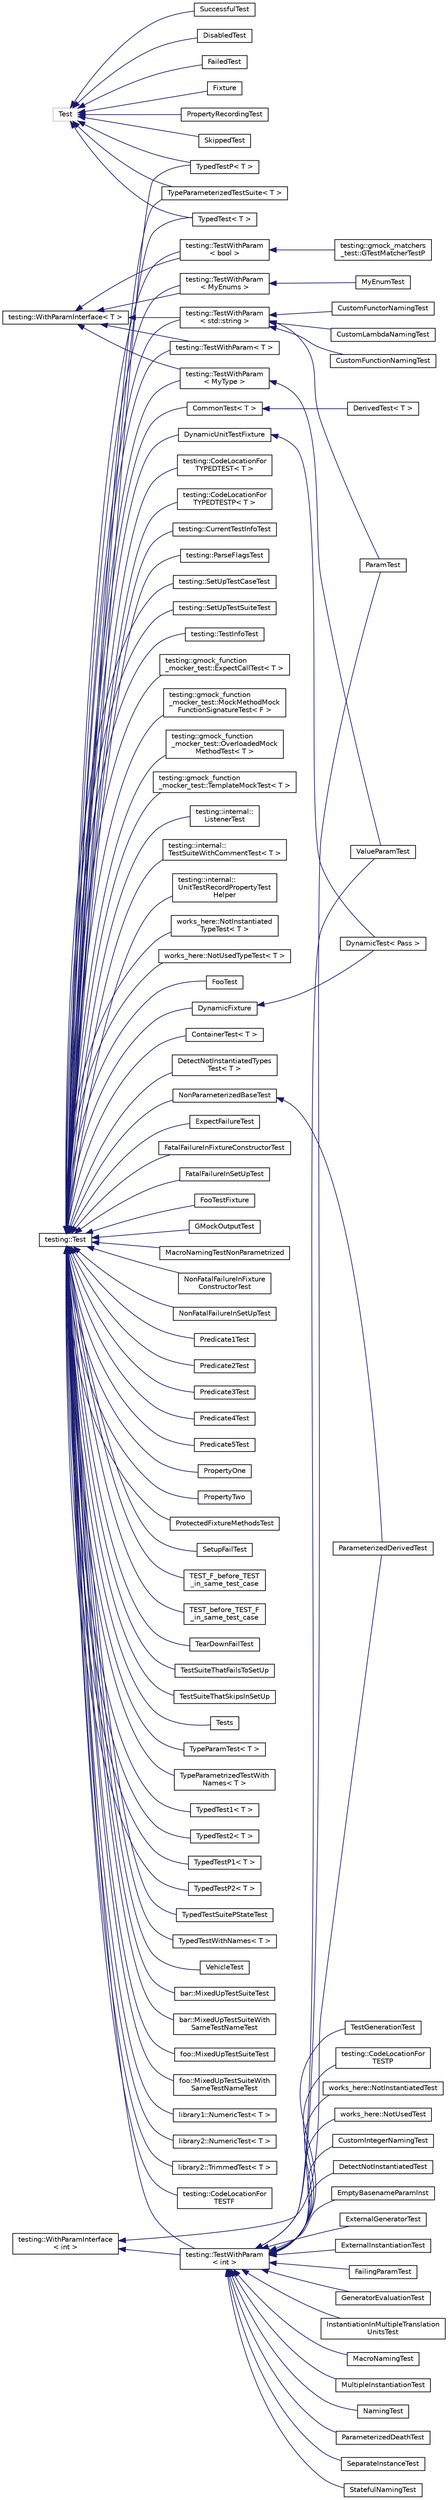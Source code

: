 digraph "Graphical Class Hierarchy"
{
 // LATEX_PDF_SIZE
  edge [fontname="Helvetica",fontsize="10",labelfontname="Helvetica",labelfontsize="10"];
  node [fontname="Helvetica",fontsize="10",shape=record];
  rankdir="LR";
  Node742 [label="Test",height=0.2,width=0.4,color="grey75", fillcolor="white", style="filled",tooltip=" "];
  Node742 -> Node0 [dir="back",color="midnightblue",fontsize="10",style="solid",fontname="Helvetica"];
  Node0 [label="TypedTest\< T \>",height=0.2,width=0.4,color="black", fillcolor="white", style="filled",URL="$classTypedTest.html",tooltip=" "];
  Node742 -> Node744 [dir="back",color="midnightblue",fontsize="10",style="solid",fontname="Helvetica"];
  Node744 [label="TypedTestP\< T \>",height=0.2,width=0.4,color="black", fillcolor="white", style="filled",URL="$classTypedTestP.html",tooltip=" "];
  Node742 -> Node745 [dir="back",color="midnightblue",fontsize="10",style="solid",fontname="Helvetica"];
  Node745 [label="DisabledTest",height=0.2,width=0.4,color="black", fillcolor="white", style="filled",URL="$classDisabledTest.html",tooltip=" "];
  Node742 -> Node746 [dir="back",color="midnightblue",fontsize="10",style="solid",fontname="Helvetica"];
  Node746 [label="FailedTest",height=0.2,width=0.4,color="black", fillcolor="white", style="filled",URL="$classFailedTest.html",tooltip=" "];
  Node742 -> Node747 [dir="back",color="midnightblue",fontsize="10",style="solid",fontname="Helvetica"];
  Node747 [label="Fixture",height=0.2,width=0.4,color="black", fillcolor="white", style="filled",URL="$classFixture.html",tooltip=" "];
  Node742 -> Node748 [dir="back",color="midnightblue",fontsize="10",style="solid",fontname="Helvetica"];
  Node748 [label="PropertyRecordingTest",height=0.2,width=0.4,color="black", fillcolor="white", style="filled",URL="$classPropertyRecordingTest.html",tooltip=" "];
  Node742 -> Node749 [dir="back",color="midnightblue",fontsize="10",style="solid",fontname="Helvetica"];
  Node749 [label="SkippedTest",height=0.2,width=0.4,color="black", fillcolor="white", style="filled",URL="$classSkippedTest.html",tooltip=" "];
  Node742 -> Node750 [dir="back",color="midnightblue",fontsize="10",style="solid",fontname="Helvetica"];
  Node750 [label="SuccessfulTest",height=0.2,width=0.4,color="black", fillcolor="white", style="filled",URL="$classSuccessfulTest.html",tooltip=" "];
  Node742 -> Node751 [dir="back",color="midnightblue",fontsize="10",style="solid",fontname="Helvetica"];
  Node751 [label="TypeParameterizedTestSuite\< T \>",height=0.2,width=0.4,color="black", fillcolor="white", style="filled",URL="$classTypeParameterizedTestSuite.html",tooltip=" "];
  Node753 [label="testing::Test",height=0.2,width=0.4,color="black", fillcolor="white", style="filled",URL="$classtesting_1_1Test.html",tooltip=" "];
  Node753 -> Node754 [dir="back",color="midnightblue",fontsize="10",style="solid",fontname="Helvetica"];
  Node754 [label="testing::TestWithParam\l\< std::string \>",height=0.2,width=0.4,color="black", fillcolor="white", style="filled",URL="$classtesting_1_1TestWithParam.html",tooltip=" "];
  Node754 -> Node755 [dir="back",color="midnightblue",fontsize="10",style="solid",fontname="Helvetica"];
  Node755 [label="CustomFunctionNamingTest",height=0.2,width=0.4,color="black", fillcolor="white", style="filled",URL="$classCustomFunctionNamingTest.html",tooltip=" "];
  Node754 -> Node756 [dir="back",color="midnightblue",fontsize="10",style="solid",fontname="Helvetica"];
  Node756 [label="CustomFunctorNamingTest",height=0.2,width=0.4,color="black", fillcolor="white", style="filled",URL="$classCustomFunctorNamingTest.html",tooltip=" "];
  Node754 -> Node757 [dir="back",color="midnightblue",fontsize="10",style="solid",fontname="Helvetica"];
  Node757 [label="CustomLambdaNamingTest",height=0.2,width=0.4,color="black", fillcolor="white", style="filled",URL="$classCustomLambdaNamingTest.html",tooltip=" "];
  Node754 -> Node758 [dir="back",color="midnightblue",fontsize="10",style="solid",fontname="Helvetica"];
  Node758 [label="ParamTest",height=0.2,width=0.4,color="black", fillcolor="white", style="filled",URL="$classParamTest.html",tooltip=" "];
  Node753 -> Node759 [dir="back",color="midnightblue",fontsize="10",style="solid",fontname="Helvetica"];
  Node759 [label="testing::TestWithParam\l\< int \>",height=0.2,width=0.4,color="black", fillcolor="white", style="filled",URL="$classtesting_1_1TestWithParam.html",tooltip=" "];
  Node759 -> Node758 [dir="back",color="midnightblue",fontsize="10",style="solid",fontname="Helvetica"];
  Node759 -> Node760 [dir="back",color="midnightblue",fontsize="10",style="solid",fontname="Helvetica"];
  Node760 [label="CustomIntegerNamingTest",height=0.2,width=0.4,color="black", fillcolor="white", style="filled",URL="$classCustomIntegerNamingTest.html",tooltip=" "];
  Node759 -> Node761 [dir="back",color="midnightblue",fontsize="10",style="solid",fontname="Helvetica"];
  Node761 [label="DetectNotInstantiatedTest",height=0.2,width=0.4,color="black", fillcolor="white", style="filled",URL="$classDetectNotInstantiatedTest.html",tooltip=" "];
  Node759 -> Node762 [dir="back",color="midnightblue",fontsize="10",style="solid",fontname="Helvetica"];
  Node762 [label="EmptyBasenameParamInst",height=0.2,width=0.4,color="black", fillcolor="white", style="filled",URL="$classEmptyBasenameParamInst.html",tooltip=" "];
  Node759 -> Node763 [dir="back",color="midnightblue",fontsize="10",style="solid",fontname="Helvetica"];
  Node763 [label="ExternalGeneratorTest",height=0.2,width=0.4,color="black", fillcolor="white", style="filled",URL="$classExternalGeneratorTest.html",tooltip=" "];
  Node759 -> Node764 [dir="back",color="midnightblue",fontsize="10",style="solid",fontname="Helvetica"];
  Node764 [label="ExternalInstantiationTest",height=0.2,width=0.4,color="black", fillcolor="white", style="filled",URL="$classExternalInstantiationTest.html",tooltip=" "];
  Node759 -> Node765 [dir="back",color="midnightblue",fontsize="10",style="solid",fontname="Helvetica"];
  Node765 [label="FailingParamTest",height=0.2,width=0.4,color="black", fillcolor="white", style="filled",URL="$classFailingParamTest.html",tooltip=" "];
  Node759 -> Node766 [dir="back",color="midnightblue",fontsize="10",style="solid",fontname="Helvetica"];
  Node766 [label="GeneratorEvaluationTest",height=0.2,width=0.4,color="black", fillcolor="white", style="filled",URL="$classGeneratorEvaluationTest.html",tooltip=" "];
  Node759 -> Node767 [dir="back",color="midnightblue",fontsize="10",style="solid",fontname="Helvetica"];
  Node767 [label="InstantiationInMultipleTranslation\lUnitsTest",height=0.2,width=0.4,color="black", fillcolor="white", style="filled",URL="$classInstantiationInMultipleTranslationUnitsTest.html",tooltip=" "];
  Node759 -> Node768 [dir="back",color="midnightblue",fontsize="10",style="solid",fontname="Helvetica"];
  Node768 [label="MacroNamingTest",height=0.2,width=0.4,color="black", fillcolor="white", style="filled",URL="$classMacroNamingTest.html",tooltip=" "];
  Node759 -> Node769 [dir="back",color="midnightblue",fontsize="10",style="solid",fontname="Helvetica"];
  Node769 [label="MultipleInstantiationTest",height=0.2,width=0.4,color="black", fillcolor="white", style="filled",URL="$classMultipleInstantiationTest.html",tooltip=" "];
  Node759 -> Node770 [dir="back",color="midnightblue",fontsize="10",style="solid",fontname="Helvetica"];
  Node770 [label="NamingTest",height=0.2,width=0.4,color="black", fillcolor="white", style="filled",URL="$classNamingTest.html",tooltip=" "];
  Node759 -> Node771 [dir="back",color="midnightblue",fontsize="10",style="solid",fontname="Helvetica"];
  Node771 [label="ParameterizedDeathTest",height=0.2,width=0.4,color="black", fillcolor="white", style="filled",URL="$classParameterizedDeathTest.html",tooltip=" "];
  Node759 -> Node772 [dir="back",color="midnightblue",fontsize="10",style="solid",fontname="Helvetica"];
  Node772 [label="SeparateInstanceTest",height=0.2,width=0.4,color="black", fillcolor="white", style="filled",URL="$classSeparateInstanceTest.html",tooltip=" "];
  Node759 -> Node773 [dir="back",color="midnightblue",fontsize="10",style="solid",fontname="Helvetica"];
  Node773 [label="StatefulNamingTest",height=0.2,width=0.4,color="black", fillcolor="white", style="filled",URL="$classStatefulNamingTest.html",tooltip=" "];
  Node759 -> Node774 [dir="back",color="midnightblue",fontsize="10",style="solid",fontname="Helvetica"];
  Node774 [label="TestGenerationTest",height=0.2,width=0.4,color="black", fillcolor="white", style="filled",URL="$classTestGenerationTest.html",tooltip=" "];
  Node759 -> Node775 [dir="back",color="midnightblue",fontsize="10",style="solid",fontname="Helvetica"];
  Node775 [label="ValueParamTest",height=0.2,width=0.4,color="black", fillcolor="white", style="filled",URL="$classValueParamTest.html",tooltip=" "];
  Node759 -> Node776 [dir="back",color="midnightblue",fontsize="10",style="solid",fontname="Helvetica"];
  Node776 [label="testing::CodeLocationFor\lTESTP",height=0.2,width=0.4,color="black", fillcolor="white", style="filled",URL="$classtesting_1_1CodeLocationForTESTP.html",tooltip=" "];
  Node759 -> Node777 [dir="back",color="midnightblue",fontsize="10",style="solid",fontname="Helvetica"];
  Node777 [label="works_here::NotInstantiatedTest",height=0.2,width=0.4,color="black", fillcolor="white", style="filled",URL="$classworks__here_1_1NotInstantiatedTest.html",tooltip=" "];
  Node759 -> Node778 [dir="back",color="midnightblue",fontsize="10",style="solid",fontname="Helvetica"];
  Node778 [label="works_here::NotUsedTest",height=0.2,width=0.4,color="black", fillcolor="white", style="filled",URL="$classworks__here_1_1NotUsedTest.html",tooltip=" "];
  Node753 -> Node779 [dir="back",color="midnightblue",fontsize="10",style="solid",fontname="Helvetica"];
  Node779 [label="testing::TestWithParam\l\< MyType \>",height=0.2,width=0.4,color="black", fillcolor="white", style="filled",URL="$classtesting_1_1TestWithParam.html",tooltip=" "];
  Node779 -> Node775 [dir="back",color="midnightblue",fontsize="10",style="solid",fontname="Helvetica"];
  Node753 -> Node780 [dir="back",color="midnightblue",fontsize="10",style="solid",fontname="Helvetica"];
  Node780 [label="testing::TestWithParam\l\< bool \>",height=0.2,width=0.4,color="black", fillcolor="white", style="filled",URL="$classtesting_1_1TestWithParam.html",tooltip=" "];
  Node780 -> Node781 [dir="back",color="midnightblue",fontsize="10",style="solid",fontname="Helvetica"];
  Node781 [label="testing::gmock_matchers\l_test::GTestMatcherTestP",height=0.2,width=0.4,color="black", fillcolor="white", style="filled",URL="$classtesting_1_1gmock__matchers__test_1_1GTestMatcherTestP.html",tooltip=" "];
  Node753 -> Node782 [dir="back",color="midnightblue",fontsize="10",style="solid",fontname="Helvetica"];
  Node782 [label="testing::TestWithParam\l\< MyEnums \>",height=0.2,width=0.4,color="black", fillcolor="white", style="filled",URL="$classtesting_1_1TestWithParam.html",tooltip=" "];
  Node782 -> Node783 [dir="back",color="midnightblue",fontsize="10",style="solid",fontname="Helvetica"];
  Node783 [label="MyEnumTest",height=0.2,width=0.4,color="black", fillcolor="white", style="filled",URL="$classMyEnumTest.html",tooltip=" "];
  Node753 -> Node784 [dir="back",color="midnightblue",fontsize="10",style="solid",fontname="Helvetica"];
  Node784 [label="FooTest",height=0.2,width=0.4,color="black", fillcolor="white", style="filled",URL="$classFooTest.html",tooltip=" "];
  Node753 -> Node785 [dir="back",color="midnightblue",fontsize="10",style="solid",fontname="Helvetica"];
  Node785 [label="CommonTest\< T \>",height=0.2,width=0.4,color="black", fillcolor="white", style="filled",URL="$classCommonTest.html",tooltip=" "];
  Node785 -> Node786 [dir="back",color="midnightblue",fontsize="10",style="solid",fontname="Helvetica"];
  Node786 [label="DerivedTest\< T \>",height=0.2,width=0.4,color="black", fillcolor="white", style="filled",URL="$classDerivedTest.html",tooltip=" "];
  Node753 -> Node787 [dir="back",color="midnightblue",fontsize="10",style="solid",fontname="Helvetica"];
  Node787 [label="ContainerTest\< T \>",height=0.2,width=0.4,color="black", fillcolor="white", style="filled",URL="$classContainerTest.html",tooltip=" "];
  Node753 -> Node788 [dir="back",color="midnightblue",fontsize="10",style="solid",fontname="Helvetica"];
  Node788 [label="DetectNotInstantiatedTypes\lTest\< T \>",height=0.2,width=0.4,color="black", fillcolor="white", style="filled",URL="$classDetectNotInstantiatedTypesTest.html",tooltip=" "];
  Node753 -> Node789 [dir="back",color="midnightblue",fontsize="10",style="solid",fontname="Helvetica"];
  Node789 [label="DynamicFixture",height=0.2,width=0.4,color="black", fillcolor="white", style="filled",URL="$classDynamicFixture.html",tooltip=" "];
  Node789 -> Node790 [dir="back",color="midnightblue",fontsize="10",style="solid",fontname="Helvetica"];
  Node790 [label="DynamicTest\< Pass \>",height=0.2,width=0.4,color="black", fillcolor="white", style="filled",URL="$classDynamicTest.html",tooltip=" "];
  Node753 -> Node791 [dir="back",color="midnightblue",fontsize="10",style="solid",fontname="Helvetica"];
  Node791 [label="DynamicUnitTestFixture",height=0.2,width=0.4,color="black", fillcolor="white", style="filled",URL="$classDynamicUnitTestFixture.html",tooltip=" "];
  Node791 -> Node790 [dir="back",color="midnightblue",fontsize="10",style="solid",fontname="Helvetica"];
  Node753 -> Node792 [dir="back",color="midnightblue",fontsize="10",style="solid",fontname="Helvetica"];
  Node792 [label="ExpectFailureTest",height=0.2,width=0.4,color="black", fillcolor="white", style="filled",URL="$classExpectFailureTest.html",tooltip=" "];
  Node753 -> Node793 [dir="back",color="midnightblue",fontsize="10",style="solid",fontname="Helvetica"];
  Node793 [label="FatalFailureInFixtureConstructorTest",height=0.2,width=0.4,color="black", fillcolor="white", style="filled",URL="$classFatalFailureInFixtureConstructorTest.html",tooltip=" "];
  Node753 -> Node794 [dir="back",color="midnightblue",fontsize="10",style="solid",fontname="Helvetica"];
  Node794 [label="FatalFailureInSetUpTest",height=0.2,width=0.4,color="black", fillcolor="white", style="filled",URL="$classFatalFailureInSetUpTest.html",tooltip=" "];
  Node753 -> Node795 [dir="back",color="midnightblue",fontsize="10",style="solid",fontname="Helvetica"];
  Node795 [label="FooTestFixture",height=0.2,width=0.4,color="black", fillcolor="white", style="filled",URL="$classFooTestFixture.html",tooltip=" "];
  Node753 -> Node796 [dir="back",color="midnightblue",fontsize="10",style="solid",fontname="Helvetica"];
  Node796 [label="GMockOutputTest",height=0.2,width=0.4,color="black", fillcolor="white", style="filled",URL="$classGMockOutputTest.html",tooltip=" "];
  Node753 -> Node797 [dir="back",color="midnightblue",fontsize="10",style="solid",fontname="Helvetica"];
  Node797 [label="MacroNamingTestNonParametrized",height=0.2,width=0.4,color="black", fillcolor="white", style="filled",URL="$classMacroNamingTestNonParametrized.html",tooltip=" "];
  Node753 -> Node798 [dir="back",color="midnightblue",fontsize="10",style="solid",fontname="Helvetica"];
  Node798 [label="NonFatalFailureInFixture\lConstructorTest",height=0.2,width=0.4,color="black", fillcolor="white", style="filled",URL="$classNonFatalFailureInFixtureConstructorTest.html",tooltip=" "];
  Node753 -> Node799 [dir="back",color="midnightblue",fontsize="10",style="solid",fontname="Helvetica"];
  Node799 [label="NonFatalFailureInSetUpTest",height=0.2,width=0.4,color="black", fillcolor="white", style="filled",URL="$classNonFatalFailureInSetUpTest.html",tooltip=" "];
  Node753 -> Node800 [dir="back",color="midnightblue",fontsize="10",style="solid",fontname="Helvetica"];
  Node800 [label="NonParameterizedBaseTest",height=0.2,width=0.4,color="black", fillcolor="white", style="filled",URL="$classNonParameterizedBaseTest.html",tooltip=" "];
  Node800 -> Node801 [dir="back",color="midnightblue",fontsize="10",style="solid",fontname="Helvetica"];
  Node801 [label="ParameterizedDerivedTest",height=0.2,width=0.4,color="black", fillcolor="white", style="filled",URL="$classParameterizedDerivedTest.html",tooltip=" "];
  Node753 -> Node802 [dir="back",color="midnightblue",fontsize="10",style="solid",fontname="Helvetica"];
  Node802 [label="Predicate1Test",height=0.2,width=0.4,color="black", fillcolor="white", style="filled",URL="$classPredicate1Test.html",tooltip=" "];
  Node753 -> Node803 [dir="back",color="midnightblue",fontsize="10",style="solid",fontname="Helvetica"];
  Node803 [label="Predicate2Test",height=0.2,width=0.4,color="black", fillcolor="white", style="filled",URL="$classPredicate2Test.html",tooltip=" "];
  Node753 -> Node804 [dir="back",color="midnightblue",fontsize="10",style="solid",fontname="Helvetica"];
  Node804 [label="Predicate3Test",height=0.2,width=0.4,color="black", fillcolor="white", style="filled",URL="$classPredicate3Test.html",tooltip=" "];
  Node753 -> Node805 [dir="back",color="midnightblue",fontsize="10",style="solid",fontname="Helvetica"];
  Node805 [label="Predicate4Test",height=0.2,width=0.4,color="black", fillcolor="white", style="filled",URL="$classPredicate4Test.html",tooltip=" "];
  Node753 -> Node806 [dir="back",color="midnightblue",fontsize="10",style="solid",fontname="Helvetica"];
  Node806 [label="Predicate5Test",height=0.2,width=0.4,color="black", fillcolor="white", style="filled",URL="$classPredicate5Test.html",tooltip=" "];
  Node753 -> Node807 [dir="back",color="midnightblue",fontsize="10",style="solid",fontname="Helvetica"];
  Node807 [label="PropertyOne",height=0.2,width=0.4,color="black", fillcolor="white", style="filled",URL="$classPropertyOne.html",tooltip=" "];
  Node753 -> Node808 [dir="back",color="midnightblue",fontsize="10",style="solid",fontname="Helvetica"];
  Node808 [label="PropertyTwo",height=0.2,width=0.4,color="black", fillcolor="white", style="filled",URL="$classPropertyTwo.html",tooltip=" "];
  Node753 -> Node809 [dir="back",color="midnightblue",fontsize="10",style="solid",fontname="Helvetica"];
  Node809 [label="ProtectedFixtureMethodsTest",height=0.2,width=0.4,color="black", fillcolor="white", style="filled",URL="$classProtectedFixtureMethodsTest.html",tooltip=" "];
  Node753 -> Node810 [dir="back",color="midnightblue",fontsize="10",style="solid",fontname="Helvetica"];
  Node810 [label="SetupFailTest",height=0.2,width=0.4,color="black", fillcolor="white", style="filled",URL="$classSetupFailTest.html",tooltip=" "];
  Node753 -> Node811 [dir="back",color="midnightblue",fontsize="10",style="solid",fontname="Helvetica"];
  Node811 [label="TEST_F_before_TEST\l_in_same_test_case",height=0.2,width=0.4,color="black", fillcolor="white", style="filled",URL="$classTEST__F__before__TEST__in__same__test__case.html",tooltip=" "];
  Node753 -> Node812 [dir="back",color="midnightblue",fontsize="10",style="solid",fontname="Helvetica"];
  Node812 [label="TEST_before_TEST_F\l_in_same_test_case",height=0.2,width=0.4,color="black", fillcolor="white", style="filled",URL="$classTEST__before__TEST__F__in__same__test__case.html",tooltip=" "];
  Node753 -> Node813 [dir="back",color="midnightblue",fontsize="10",style="solid",fontname="Helvetica"];
  Node813 [label="TearDownFailTest",height=0.2,width=0.4,color="black", fillcolor="white", style="filled",URL="$classTearDownFailTest.html",tooltip=" "];
  Node753 -> Node814 [dir="back",color="midnightblue",fontsize="10",style="solid",fontname="Helvetica"];
  Node814 [label="TestSuiteThatFailsToSetUp",height=0.2,width=0.4,color="black", fillcolor="white", style="filled",URL="$classTestSuiteThatFailsToSetUp.html",tooltip=" "];
  Node753 -> Node815 [dir="back",color="midnightblue",fontsize="10",style="solid",fontname="Helvetica"];
  Node815 [label="TestSuiteThatSkipsInSetUp",height=0.2,width=0.4,color="black", fillcolor="white", style="filled",URL="$classTestSuiteThatSkipsInSetUp.html",tooltip=" "];
  Node753 -> Node816 [dir="back",color="midnightblue",fontsize="10",style="solid",fontname="Helvetica"];
  Node816 [label="Tests",height=0.2,width=0.4,color="black", fillcolor="white", style="filled",URL="$structTests.html",tooltip=" "];
  Node753 -> Node817 [dir="back",color="midnightblue",fontsize="10",style="solid",fontname="Helvetica"];
  Node817 [label="TypeParamTest\< T \>",height=0.2,width=0.4,color="black", fillcolor="white", style="filled",URL="$classTypeParamTest.html",tooltip=" "];
  Node753 -> Node751 [dir="back",color="midnightblue",fontsize="10",style="solid",fontname="Helvetica"];
  Node753 -> Node818 [dir="back",color="midnightblue",fontsize="10",style="solid",fontname="Helvetica"];
  Node818 [label="TypeParametrizedTestWith\lNames\< T \>",height=0.2,width=0.4,color="black", fillcolor="white", style="filled",URL="$classTypeParametrizedTestWithNames.html",tooltip=" "];
  Node753 -> Node0 [dir="back",color="midnightblue",fontsize="10",style="solid",fontname="Helvetica"];
  Node753 -> Node819 [dir="back",color="midnightblue",fontsize="10",style="solid",fontname="Helvetica"];
  Node819 [label="TypedTest1\< T \>",height=0.2,width=0.4,color="black", fillcolor="white", style="filled",URL="$classTypedTest1.html",tooltip=" "];
  Node753 -> Node820 [dir="back",color="midnightblue",fontsize="10",style="solid",fontname="Helvetica"];
  Node820 [label="TypedTest2\< T \>",height=0.2,width=0.4,color="black", fillcolor="white", style="filled",URL="$classTypedTest2.html",tooltip=" "];
  Node753 -> Node744 [dir="back",color="midnightblue",fontsize="10",style="solid",fontname="Helvetica"];
  Node753 -> Node821 [dir="back",color="midnightblue",fontsize="10",style="solid",fontname="Helvetica"];
  Node821 [label="TypedTestP1\< T \>",height=0.2,width=0.4,color="black", fillcolor="white", style="filled",URL="$classTypedTestP1.html",tooltip=" "];
  Node753 -> Node822 [dir="back",color="midnightblue",fontsize="10",style="solid",fontname="Helvetica"];
  Node822 [label="TypedTestP2\< T \>",height=0.2,width=0.4,color="black", fillcolor="white", style="filled",URL="$classTypedTestP2.html",tooltip=" "];
  Node753 -> Node823 [dir="back",color="midnightblue",fontsize="10",style="solid",fontname="Helvetica"];
  Node823 [label="TypedTestSuitePStateTest",height=0.2,width=0.4,color="black", fillcolor="white", style="filled",URL="$classTypedTestSuitePStateTest.html",tooltip=" "];
  Node753 -> Node824 [dir="back",color="midnightblue",fontsize="10",style="solid",fontname="Helvetica"];
  Node824 [label="TypedTestWithNames\< T \>",height=0.2,width=0.4,color="black", fillcolor="white", style="filled",URL="$classTypedTestWithNames.html",tooltip=" "];
  Node753 -> Node825 [dir="back",color="midnightblue",fontsize="10",style="solid",fontname="Helvetica"];
  Node825 [label="VehicleTest",height=0.2,width=0.4,color="black", fillcolor="white", style="filled",URL="$classVehicleTest.html",tooltip=" "];
  Node753 -> Node826 [dir="back",color="midnightblue",fontsize="10",style="solid",fontname="Helvetica"];
  Node826 [label="bar::MixedUpTestSuiteTest",height=0.2,width=0.4,color="black", fillcolor="white", style="filled",URL="$classbar_1_1MixedUpTestSuiteTest.html",tooltip=" "];
  Node753 -> Node827 [dir="back",color="midnightblue",fontsize="10",style="solid",fontname="Helvetica"];
  Node827 [label="bar::MixedUpTestSuiteWith\lSameTestNameTest",height=0.2,width=0.4,color="black", fillcolor="white", style="filled",URL="$classbar_1_1MixedUpTestSuiteWithSameTestNameTest.html",tooltip=" "];
  Node753 -> Node828 [dir="back",color="midnightblue",fontsize="10",style="solid",fontname="Helvetica"];
  Node828 [label="foo::MixedUpTestSuiteTest",height=0.2,width=0.4,color="black", fillcolor="white", style="filled",URL="$classfoo_1_1MixedUpTestSuiteTest.html",tooltip=" "];
  Node753 -> Node829 [dir="back",color="midnightblue",fontsize="10",style="solid",fontname="Helvetica"];
  Node829 [label="foo::MixedUpTestSuiteWith\lSameTestNameTest",height=0.2,width=0.4,color="black", fillcolor="white", style="filled",URL="$classfoo_1_1MixedUpTestSuiteWithSameTestNameTest.html",tooltip=" "];
  Node753 -> Node830 [dir="back",color="midnightblue",fontsize="10",style="solid",fontname="Helvetica"];
  Node830 [label="library1::NumericTest\< T \>",height=0.2,width=0.4,color="black", fillcolor="white", style="filled",URL="$classlibrary1_1_1NumericTest.html",tooltip=" "];
  Node753 -> Node831 [dir="back",color="midnightblue",fontsize="10",style="solid",fontname="Helvetica"];
  Node831 [label="library2::NumericTest\< T \>",height=0.2,width=0.4,color="black", fillcolor="white", style="filled",URL="$classlibrary2_1_1NumericTest.html",tooltip=" "];
  Node753 -> Node832 [dir="back",color="midnightblue",fontsize="10",style="solid",fontname="Helvetica"];
  Node832 [label="library2::TrimmedTest\< T \>",height=0.2,width=0.4,color="black", fillcolor="white", style="filled",URL="$classlibrary2_1_1TrimmedTest.html",tooltip=" "];
  Node753 -> Node833 [dir="back",color="midnightblue",fontsize="10",style="solid",fontname="Helvetica"];
  Node833 [label="testing::CodeLocationFor\lTESTF",height=0.2,width=0.4,color="black", fillcolor="white", style="filled",URL="$classtesting_1_1CodeLocationForTESTF.html",tooltip=" "];
  Node753 -> Node834 [dir="back",color="midnightblue",fontsize="10",style="solid",fontname="Helvetica"];
  Node834 [label="testing::CodeLocationFor\lTYPEDTEST\< T \>",height=0.2,width=0.4,color="black", fillcolor="white", style="filled",URL="$classtesting_1_1CodeLocationForTYPEDTEST.html",tooltip=" "];
  Node753 -> Node835 [dir="back",color="midnightblue",fontsize="10",style="solid",fontname="Helvetica"];
  Node835 [label="testing::CodeLocationFor\lTYPEDTESTP\< T \>",height=0.2,width=0.4,color="black", fillcolor="white", style="filled",URL="$classtesting_1_1CodeLocationForTYPEDTESTP.html",tooltip=" "];
  Node753 -> Node836 [dir="back",color="midnightblue",fontsize="10",style="solid",fontname="Helvetica"];
  Node836 [label="testing::CurrentTestInfoTest",height=0.2,width=0.4,color="black", fillcolor="white", style="filled",URL="$classtesting_1_1CurrentTestInfoTest.html",tooltip=" "];
  Node753 -> Node837 [dir="back",color="midnightblue",fontsize="10",style="solid",fontname="Helvetica"];
  Node837 [label="testing::ParseFlagsTest",height=0.2,width=0.4,color="black", fillcolor="white", style="filled",URL="$classtesting_1_1ParseFlagsTest.html",tooltip=" "];
  Node753 -> Node838 [dir="back",color="midnightblue",fontsize="10",style="solid",fontname="Helvetica"];
  Node838 [label="testing::SetUpTestCaseTest",height=0.2,width=0.4,color="black", fillcolor="white", style="filled",URL="$classtesting_1_1SetUpTestCaseTest.html",tooltip=" "];
  Node753 -> Node839 [dir="back",color="midnightblue",fontsize="10",style="solid",fontname="Helvetica"];
  Node839 [label="testing::SetUpTestSuiteTest",height=0.2,width=0.4,color="black", fillcolor="white", style="filled",URL="$classtesting_1_1SetUpTestSuiteTest.html",tooltip=" "];
  Node753 -> Node840 [dir="back",color="midnightblue",fontsize="10",style="solid",fontname="Helvetica"];
  Node840 [label="testing::TestInfoTest",height=0.2,width=0.4,color="black", fillcolor="white", style="filled",URL="$classtesting_1_1TestInfoTest.html",tooltip=" "];
  Node753 -> Node841 [dir="back",color="midnightblue",fontsize="10",style="solid",fontname="Helvetica"];
  Node841 [label="testing::TestWithParam\< T \>",height=0.2,width=0.4,color="black", fillcolor="white", style="filled",URL="$classtesting_1_1TestWithParam.html",tooltip=" "];
  Node753 -> Node842 [dir="back",color="midnightblue",fontsize="10",style="solid",fontname="Helvetica"];
  Node842 [label="testing::gmock_function\l_mocker_test::ExpectCallTest\< T \>",height=0.2,width=0.4,color="black", fillcolor="white", style="filled",URL="$classtesting_1_1gmock__function__mocker__test_1_1ExpectCallTest.html",tooltip=" "];
  Node753 -> Node843 [dir="back",color="midnightblue",fontsize="10",style="solid",fontname="Helvetica"];
  Node843 [label="testing::gmock_function\l_mocker_test::MockMethodMock\lFunctionSignatureTest\< F \>",height=0.2,width=0.4,color="black", fillcolor="white", style="filled",URL="$classtesting_1_1gmock__function__mocker__test_1_1MockMethodMockFunctionSignatureTest.html",tooltip=" "];
  Node753 -> Node844 [dir="back",color="midnightblue",fontsize="10",style="solid",fontname="Helvetica"];
  Node844 [label="testing::gmock_function\l_mocker_test::OverloadedMock\lMethodTest\< T \>",height=0.2,width=0.4,color="black", fillcolor="white", style="filled",URL="$classtesting_1_1gmock__function__mocker__test_1_1OverloadedMockMethodTest.html",tooltip=" "];
  Node753 -> Node845 [dir="back",color="midnightblue",fontsize="10",style="solid",fontname="Helvetica"];
  Node845 [label="testing::gmock_function\l_mocker_test::TemplateMockTest\< T \>",height=0.2,width=0.4,color="black", fillcolor="white", style="filled",URL="$classtesting_1_1gmock__function__mocker__test_1_1TemplateMockTest.html",tooltip=" "];
  Node753 -> Node846 [dir="back",color="midnightblue",fontsize="10",style="solid",fontname="Helvetica"];
  Node846 [label="testing::internal::\lListenerTest",height=0.2,width=0.4,color="black", fillcolor="white", style="filled",URL="$classtesting_1_1internal_1_1ListenerTest.html",tooltip=" "];
  Node753 -> Node847 [dir="back",color="midnightblue",fontsize="10",style="solid",fontname="Helvetica"];
  Node847 [label="testing::internal::\lTestSuiteWithCommentTest\< T \>",height=0.2,width=0.4,color="black", fillcolor="white", style="filled",URL="$classtesting_1_1internal_1_1TestSuiteWithCommentTest.html",tooltip=" "];
  Node753 -> Node848 [dir="back",color="midnightblue",fontsize="10",style="solid",fontname="Helvetica"];
  Node848 [label="testing::internal::\lUnitTestRecordPropertyTest\lHelper",height=0.2,width=0.4,color="black", fillcolor="white", style="filled",URL="$classtesting_1_1internal_1_1UnitTestRecordPropertyTestHelper.html",tooltip=" "];
  Node753 -> Node849 [dir="back",color="midnightblue",fontsize="10",style="solid",fontname="Helvetica"];
  Node849 [label="works_here::NotInstantiated\lTypeTest\< T \>",height=0.2,width=0.4,color="black", fillcolor="white", style="filled",URL="$classworks__here_1_1NotInstantiatedTypeTest.html",tooltip=" "];
  Node753 -> Node850 [dir="back",color="midnightblue",fontsize="10",style="solid",fontname="Helvetica"];
  Node850 [label="works_here::NotUsedTypeTest\< T \>",height=0.2,width=0.4,color="black", fillcolor="white", style="filled",URL="$classworks__here_1_1NotUsedTypeTest.html",tooltip=" "];
  Node1069 [label="testing::WithParamInterface\< T \>",height=0.2,width=0.4,color="black", fillcolor="white", style="filled",URL="$classtesting_1_1WithParamInterface.html",tooltip=" "];
  Node1069 -> Node754 [dir="back",color="midnightblue",fontsize="10",style="solid",fontname="Helvetica"];
  Node1069 -> Node779 [dir="back",color="midnightblue",fontsize="10",style="solid",fontname="Helvetica"];
  Node1069 -> Node780 [dir="back",color="midnightblue",fontsize="10",style="solid",fontname="Helvetica"];
  Node1069 -> Node782 [dir="back",color="midnightblue",fontsize="10",style="solid",fontname="Helvetica"];
  Node1069 -> Node841 [dir="back",color="midnightblue",fontsize="10",style="solid",fontname="Helvetica"];
  Node1070 [label="testing::WithParamInterface\l\< int \>",height=0.2,width=0.4,color="black", fillcolor="white", style="filled",URL="$classtesting_1_1WithParamInterface.html",tooltip=" "];
  Node1070 -> Node759 [dir="back",color="midnightblue",fontsize="10",style="solid",fontname="Helvetica"];
  Node1070 -> Node801 [dir="back",color="midnightblue",fontsize="10",style="solid",fontname="Helvetica"];
}
